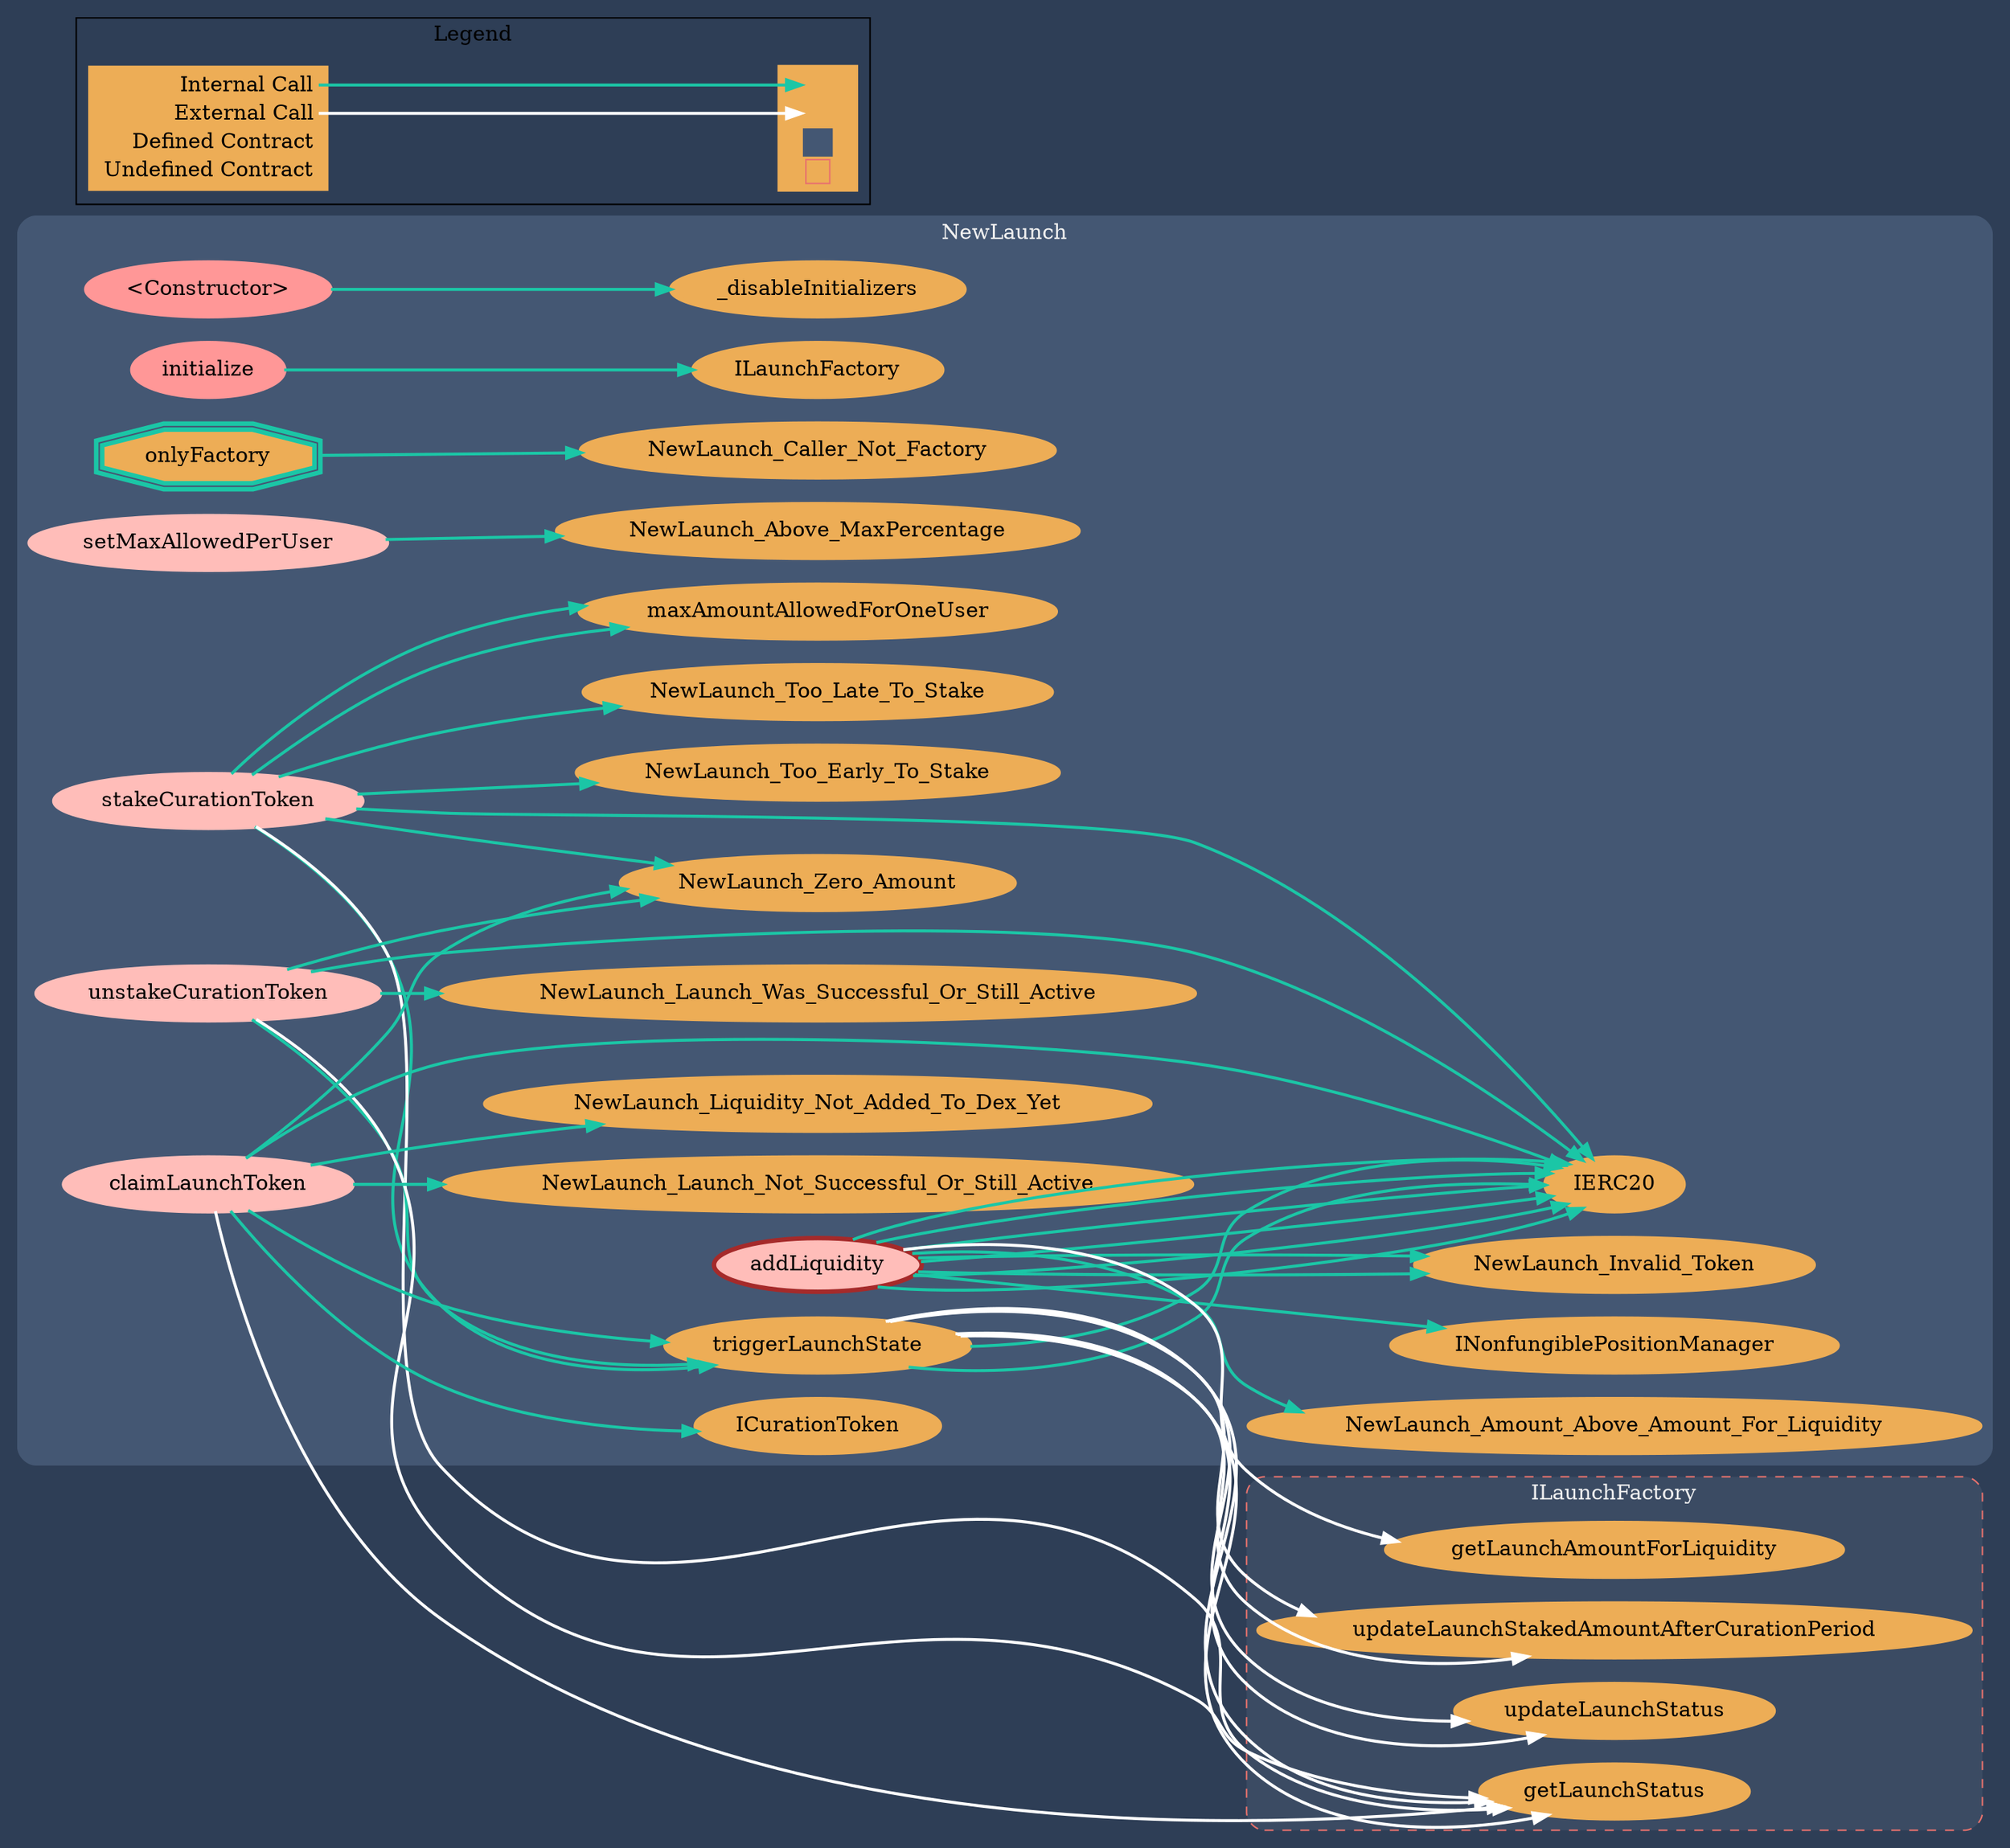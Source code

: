 digraph G {
  graph [ ratio = "auto", page = "100", compound =true, bgcolor = "#2e3e56" ];
  node [ style = "filled", fillcolor = "#edad56", color = "#edad56", penwidth =3 ];
  edge [ color = "#fcfcfc", penwidth =2, fontname = "helvetica Neue Ultra Light" ];
subgraph "clusterNewLaunch" {
  graph [ label = "NewLaunch", color = "#445773", fontcolor = "#f0f0f0", style = "rounded", bgcolor = "#445773" ];
  "NewLaunch.<Constructor>" [ label = "<Constructor>", color = "#FF9797", fillcolor = "#FF9797" ];
  "NewLaunch.initialize" [ label = "initialize", color = "#FF9797", fillcolor = "#FF9797" ];
  "NewLaunch.onlyFactory" [ label = "onlyFactory", color = "#1bc6a6", shape =doubleoctagon ];
  "NewLaunch.setMaxAllowedPerUser" [ label = "setMaxAllowedPerUser", color = "#ffbdb9", fillcolor = "#ffbdb9" ];
  "NewLaunch.maxAmountAllowedForOneUser" [ label = "maxAmountAllowedForOneUser" ];
  "NewLaunch.stakeCurationToken" [ label = "stakeCurationToken", color = "#ffbdb9", fillcolor = "#ffbdb9" ];
  "NewLaunch.unstakeCurationToken" [ label = "unstakeCurationToken", color = "#ffbdb9", fillcolor = "#ffbdb9" ];
  "NewLaunch.triggerLaunchState" [ label = "triggerLaunchState" ];
  "NewLaunch.claimLaunchToken" [ label = "claimLaunchToken", color = "#ffbdb9", fillcolor = "#ffbdb9" ];
  "NewLaunch.addLiquidity" [ label = "addLiquidity", color = "brown", fillcolor = "#ffbdb9" ];
  "NewLaunch._disableInitializers" [ label = "_disableInitializers" ];
  "NewLaunch.ILaunchFactory" [ label = "ILaunchFactory" ];
  "NewLaunch.NewLaunch_Caller_Not_Factory" [ label = "NewLaunch_Caller_Not_Factory" ];
  "NewLaunch.NewLaunch_Above_MaxPercentage" [ label = "NewLaunch_Above_MaxPercentage" ];
  "NewLaunch.NewLaunch_Zero_Amount" [ label = "NewLaunch_Zero_Amount" ];
  "NewLaunch.NewLaunch_Too_Early_To_Stake" [ label = "NewLaunch_Too_Early_To_Stake" ];
  "NewLaunch.NewLaunch_Too_Late_To_Stake" [ label = "NewLaunch_Too_Late_To_Stake" ];
  "NewLaunch.IERC20" [ label = "IERC20" ];
  "NewLaunch.NewLaunch_Launch_Was_Successful_Or_Still_Active" [ label = "NewLaunch_Launch_Was_Successful_Or_Still_Active" ];
  "NewLaunch.NewLaunch_Launch_Not_Successful_Or_Still_Active" [ label = "NewLaunch_Launch_Not_Successful_Or_Still_Active" ];
  "NewLaunch.NewLaunch_Liquidity_Not_Added_To_Dex_Yet" [ label = "NewLaunch_Liquidity_Not_Added_To_Dex_Yet" ];
  "NewLaunch.ICurationToken" [ label = "ICurationToken" ];
  "NewLaunch.NewLaunch_Invalid_Token" [ label = "NewLaunch_Invalid_Token" ];
  "NewLaunch.NewLaunch_Amount_Above_Amount_For_Liquidity" [ label = "NewLaunch_Amount_Above_Amount_For_Liquidity" ];
  "NewLaunch.INonfungiblePositionManager" [ label = "INonfungiblePositionManager" ];
}

subgraph "clusterILaunchFactory" {
  graph [ label = "ILaunchFactory", color = "#e8726d", fontcolor = "#f0f0f0", style = "rounded,dashed", bgcolor = "#3b4b63" ];
  "ILaunchFactory.getLaunchStatus" [ label = "getLaunchStatus" ];
  "ILaunchFactory.updateLaunchStatus" [ label = "updateLaunchStatus" ];
  "ILaunchFactory.updateLaunchStakedAmountAfterCurationPeriod" [ label = "updateLaunchStakedAmountAfterCurationPeriod" ];
  "ILaunchFactory.getLaunchAmountForLiquidity" [ label = "getLaunchAmountForLiquidity" ];
}

  "NewLaunch.<Constructor>";
  "NewLaunch._disableInitializers";
  "NewLaunch.initialize";
  "NewLaunch.ILaunchFactory";
  "NewLaunch.onlyFactory";
  "NewLaunch.NewLaunch_Caller_Not_Factory";
  "NewLaunch.setMaxAllowedPerUser";
  "NewLaunch.NewLaunch_Above_MaxPercentage";
  "NewLaunch.stakeCurationToken";
  "NewLaunch.triggerLaunchState";
  "NewLaunch.NewLaunch_Zero_Amount";
  "NewLaunch.NewLaunch_Too_Early_To_Stake";
  "ILaunchFactory.getLaunchStatus";
  "NewLaunch.NewLaunch_Too_Late_To_Stake";
  "NewLaunch.maxAmountAllowedForOneUser";
  "NewLaunch.IERC20";
  "NewLaunch.unstakeCurationToken";
  "NewLaunch.NewLaunch_Launch_Was_Successful_Or_Still_Active";
  "ILaunchFactory.updateLaunchStatus";
  "ILaunchFactory.updateLaunchStakedAmountAfterCurationPeriod";
  "NewLaunch.claimLaunchToken";
  "NewLaunch.NewLaunch_Launch_Not_Successful_Or_Still_Active";
  "NewLaunch.NewLaunch_Liquidity_Not_Added_To_Dex_Yet";
  "NewLaunch.ICurationToken";
  "NewLaunch.addLiquidity";
  "NewLaunch.NewLaunch_Invalid_Token";
  "ILaunchFactory.getLaunchAmountForLiquidity";
  "NewLaunch.NewLaunch_Amount_Above_Amount_For_Liquidity";
  "NewLaunch.INonfungiblePositionManager";
  "NewLaunch.<Constructor>" -> "NewLaunch._disableInitializers" [ color = "#1bc6a6" ];
  "NewLaunch.initialize" -> "NewLaunch.ILaunchFactory" [ color = "#1bc6a6" ];
  "NewLaunch.onlyFactory" -> "NewLaunch.NewLaunch_Caller_Not_Factory" [ color = "#1bc6a6" ];
  "NewLaunch.setMaxAllowedPerUser" -> "NewLaunch.NewLaunch_Above_MaxPercentage" [ color = "#1bc6a6" ];
  "NewLaunch.stakeCurationToken" -> "NewLaunch.triggerLaunchState" [ color = "#1bc6a6" ];
  "NewLaunch.stakeCurationToken" -> "NewLaunch.NewLaunch_Zero_Amount" [ color = "#1bc6a6" ];
  "NewLaunch.stakeCurationToken" -> "NewLaunch.NewLaunch_Too_Early_To_Stake" [ color = "#1bc6a6" ];
  "NewLaunch.stakeCurationToken" -> "ILaunchFactory.getLaunchStatus" [ color = "white" ];
  "NewLaunch.stakeCurationToken" -> "NewLaunch.NewLaunch_Too_Late_To_Stake" [ color = "#1bc6a6" ];
  "NewLaunch.stakeCurationToken" -> "NewLaunch.maxAmountAllowedForOneUser" [ color = "#1bc6a6" ];
  "NewLaunch.stakeCurationToken" -> "NewLaunch.maxAmountAllowedForOneUser" [ color = "#1bc6a6" ];
  "NewLaunch.stakeCurationToken" -> "NewLaunch.IERC20" [ color = "#1bc6a6" ];
  "NewLaunch.unstakeCurationToken" -> "NewLaunch.triggerLaunchState" [ color = "#1bc6a6" ];
  "NewLaunch.unstakeCurationToken" -> "NewLaunch.NewLaunch_Zero_Amount" [ color = "#1bc6a6" ];
  "NewLaunch.unstakeCurationToken" -> "ILaunchFactory.getLaunchStatus" [ color = "white" ];
  "NewLaunch.unstakeCurationToken" -> "NewLaunch.NewLaunch_Launch_Was_Successful_Or_Still_Active" [ color = "#1bc6a6" ];
  "NewLaunch.unstakeCurationToken" -> "NewLaunch.IERC20" [ color = "#1bc6a6" ];
  "NewLaunch.triggerLaunchState" -> "ILaunchFactory.getLaunchStatus" [ color = "white" ];
  "NewLaunch.triggerLaunchState" -> "ILaunchFactory.updateLaunchStatus" [ color = "white" ];
  "NewLaunch.triggerLaunchState" -> "ILaunchFactory.updateLaunchStakedAmountAfterCurationPeriod" [ color = "white" ];
  "NewLaunch.triggerLaunchState" -> "ILaunchFactory.updateLaunchStakedAmountAfterCurationPeriod" [ color = "white" ];
  "NewLaunch.triggerLaunchState" -> "ILaunchFactory.updateLaunchStatus" [ color = "white" ];
  "NewLaunch.triggerLaunchState" -> "NewLaunch.IERC20" [ color = "#1bc6a6" ];
  "NewLaunch.triggerLaunchState" -> "NewLaunch.IERC20" [ color = "#1bc6a6" ];
  "NewLaunch.triggerLaunchState" -> "ILaunchFactory.getLaunchStatus" [ color = "white" ];
  "NewLaunch.claimLaunchToken" -> "NewLaunch.triggerLaunchState" [ color = "#1bc6a6" ];
  "NewLaunch.claimLaunchToken" -> "NewLaunch.NewLaunch_Zero_Amount" [ color = "#1bc6a6" ];
  "NewLaunch.claimLaunchToken" -> "ILaunchFactory.getLaunchStatus" [ color = "white" ];
  "NewLaunch.claimLaunchToken" -> "NewLaunch.NewLaunch_Launch_Not_Successful_Or_Still_Active" [ color = "#1bc6a6" ];
  "NewLaunch.claimLaunchToken" -> "NewLaunch.NewLaunch_Liquidity_Not_Added_To_Dex_Yet" [ color = "#1bc6a6" ];
  "NewLaunch.claimLaunchToken" -> "NewLaunch.ICurationToken" [ color = "#1bc6a6" ];
  "NewLaunch.claimLaunchToken" -> "NewLaunch.IERC20" [ color = "#1bc6a6" ];
  "NewLaunch.addLiquidity" -> "NewLaunch.NewLaunch_Invalid_Token" [ color = "#1bc6a6" ];
  "NewLaunch.addLiquidity" -> "NewLaunch.NewLaunch_Invalid_Token" [ color = "#1bc6a6" ];
  "NewLaunch.addLiquidity" -> "ILaunchFactory.getLaunchAmountForLiquidity" [ color = "white" ];
  "NewLaunch.addLiquidity" -> "NewLaunch.NewLaunch_Amount_Above_Amount_For_Liquidity" [ color = "#1bc6a6" ];
  "NewLaunch.addLiquidity" -> "NewLaunch.IERC20" [ color = "#1bc6a6" ];
  "NewLaunch.addLiquidity" -> "NewLaunch.IERC20" [ color = "#1bc6a6" ];
  "NewLaunch.addLiquidity" -> "NewLaunch.INonfungiblePositionManager" [ color = "#1bc6a6" ];
  "NewLaunch.addLiquidity" -> "NewLaunch.IERC20" [ color = "#1bc6a6" ];
  "NewLaunch.addLiquidity" -> "NewLaunch.IERC20" [ color = "#1bc6a6" ];
  "NewLaunch.addLiquidity" -> "NewLaunch.IERC20" [ color = "#1bc6a6" ];
  "NewLaunch.addLiquidity" -> "NewLaunch.IERC20" [ color = "#1bc6a6" ];


rankdir=LR
node [shape=plaintext]
subgraph cluster_01 { 
label = "Legend";
key [label=<<table border="0" cellpadding="2" cellspacing="0" cellborder="0">
  <tr><td align="right" port="i1">Internal Call</td></tr>
  <tr><td align="right" port="i2">External Call</td></tr>
  <tr><td align="right" port="i3">Defined Contract</td></tr>
  <tr><td align="right" port="i4">Undefined Contract</td></tr>
  </table>>]
key2 [label=<<table border="0" cellpadding="2" cellspacing="0" cellborder="0">
  <tr><td port="i1">&nbsp;&nbsp;&nbsp;</td></tr>
  <tr><td port="i2">&nbsp;&nbsp;&nbsp;</td></tr>
  <tr><td port="i3" bgcolor="#445773">&nbsp;&nbsp;&nbsp;</td></tr>
  <tr><td port="i4">
    <table border="1" cellborder="0" cellspacing="0" cellpadding="7" color="#e8726d">
      <tr>
       <td></td>
      </tr>
     </table>
  </td></tr>
  </table>>]
key:i1:e -> key2:i1:w [color="#1bc6a6"]
key:i2:e -> key2:i2:w [color="white"]
}
}
